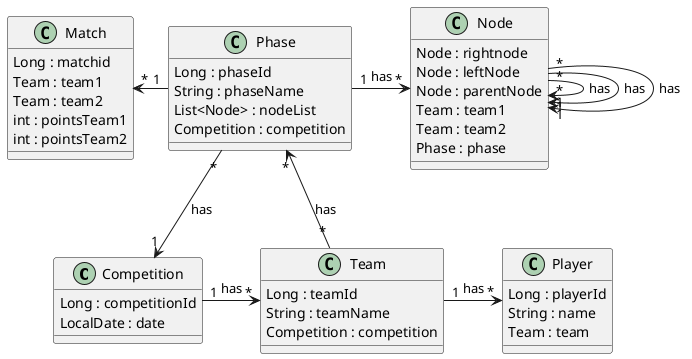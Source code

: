 @startuml

class Competition {
   Long : competitionId
   LocalDate : date
}

class Team {
   Long : teamId
   String : teamName
   Competition : competition
}

class Player {
   Long : playerId
   String : name
   Team : team
}

class Phase {
   Long : phaseId
   String : phaseName
   List<Node> : nodeList
   Competition : competition

}

class Node {
   Node : rightnode
   Node : leftNode
   Node : parentNode
   Team : team1
   Team : team2
   Phase : phase
}

class Match {
    Long : matchid
    Team : team1
    Team : team2
    int : pointsTeam1
    int : pointsTeam2

}



Competition "1" -right-> "*"  Team: has
Team "1" -right-> "*"  Player: has
Team "*" -down-> "*"  Phase: has
Phase "*" -down-> "1"  Competition: has
Node "*" --> "1"  Node: has
Node "*" --> "1"  Node: has
Node "*" --> "1"  Node: has
Phase "1" -right-> "*"  Node: has
Phase "1" -left> "*" Match


@enduml